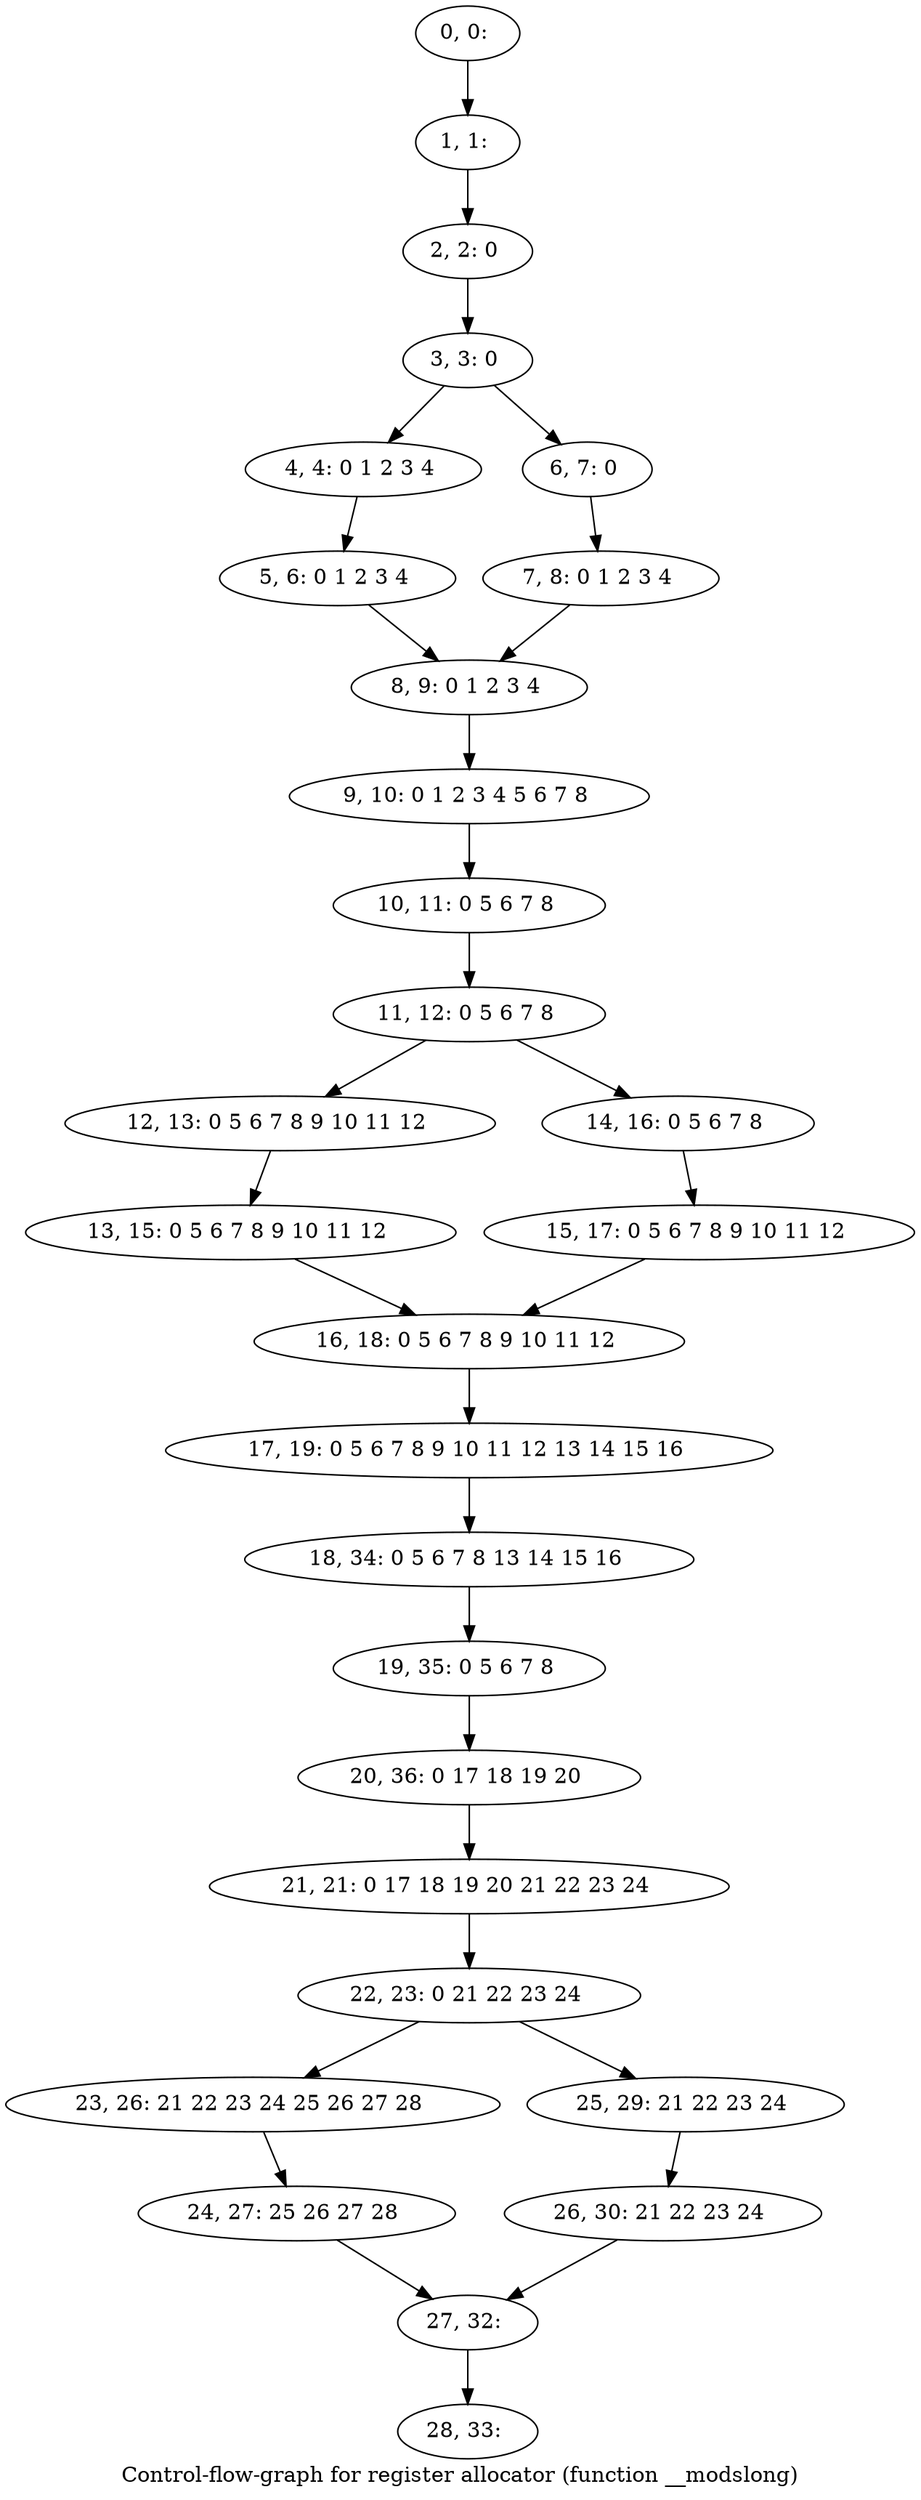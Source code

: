 digraph G {
graph [label="Control-flow-graph for register allocator (function __modslong)"]
0[label="0, 0: "];
1[label="1, 1: "];
2[label="2, 2: 0 "];
3[label="3, 3: 0 "];
4[label="4, 4: 0 1 2 3 4 "];
5[label="5, 6: 0 1 2 3 4 "];
6[label="6, 7: 0 "];
7[label="7, 8: 0 1 2 3 4 "];
8[label="8, 9: 0 1 2 3 4 "];
9[label="9, 10: 0 1 2 3 4 5 6 7 8 "];
10[label="10, 11: 0 5 6 7 8 "];
11[label="11, 12: 0 5 6 7 8 "];
12[label="12, 13: 0 5 6 7 8 9 10 11 12 "];
13[label="13, 15: 0 5 6 7 8 9 10 11 12 "];
14[label="14, 16: 0 5 6 7 8 "];
15[label="15, 17: 0 5 6 7 8 9 10 11 12 "];
16[label="16, 18: 0 5 6 7 8 9 10 11 12 "];
17[label="17, 19: 0 5 6 7 8 9 10 11 12 13 14 15 16 "];
18[label="18, 34: 0 5 6 7 8 13 14 15 16 "];
19[label="19, 35: 0 5 6 7 8 "];
20[label="20, 36: 0 17 18 19 20 "];
21[label="21, 21: 0 17 18 19 20 21 22 23 24 "];
22[label="22, 23: 0 21 22 23 24 "];
23[label="23, 26: 21 22 23 24 25 26 27 28 "];
24[label="24, 27: 25 26 27 28 "];
25[label="25, 29: 21 22 23 24 "];
26[label="26, 30: 21 22 23 24 "];
27[label="27, 32: "];
28[label="28, 33: "];
0->1 ;
1->2 ;
2->3 ;
3->4 ;
3->6 ;
4->5 ;
5->8 ;
6->7 ;
7->8 ;
8->9 ;
9->10 ;
10->11 ;
11->12 ;
11->14 ;
12->13 ;
13->16 ;
14->15 ;
15->16 ;
16->17 ;
17->18 ;
18->19 ;
19->20 ;
20->21 ;
21->22 ;
22->23 ;
22->25 ;
23->24 ;
24->27 ;
25->26 ;
26->27 ;
27->28 ;
}
